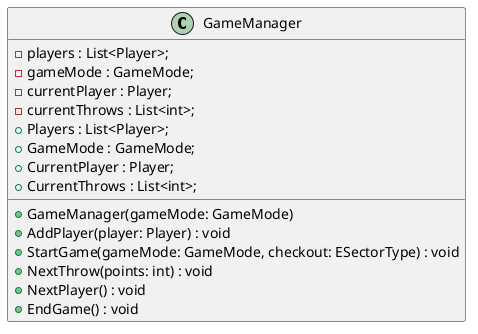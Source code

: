 @startuml GameManager
class GameManager {
    - players : List<Player>;
    - gameMode : GameMode;
    - currentPlayer : Player;
    - currentThrows : List<int>;
    + Players : List<Player>;
    + GameMode : GameMode;
    + CurrentPlayer : Player;
    + CurrentThrows : List<int>;
    + GameManager(gameMode: GameMode)
    + AddPlayer(player: Player) : void
    + StartGame(gameMode: GameMode, checkout: ESectorType) : void
    + NextThrow(points: int) : void
    + NextPlayer() : void
    + EndGame() : void
}

@enduml